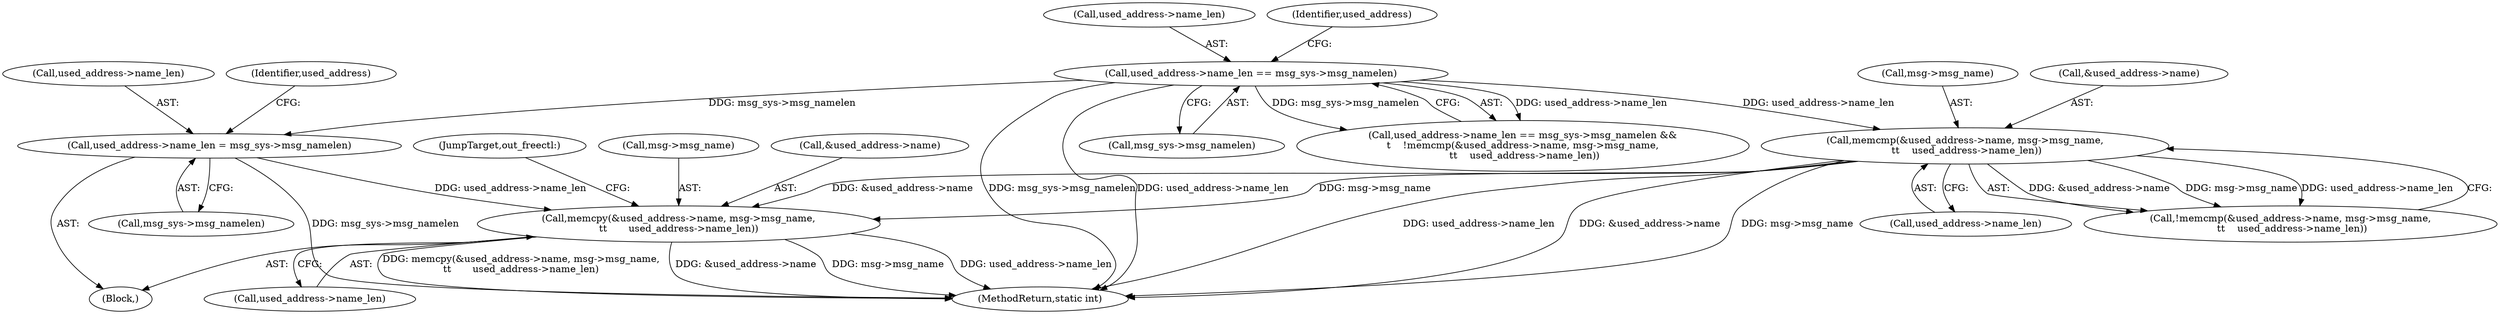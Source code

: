 digraph "0_linux_bc909d9ddbf7778371e36a651d6e4194b1cc7d4c@API" {
"1000396" [label="(Call,memcpy(&used_address->name, msg->msg_name,\n\t\t       used_address->name_len))"];
"1000357" [label="(Call,memcmp(&used_address->name, msg->msg_name,\n \t\t    used_address->name_len))"];
"1000349" [label="(Call,used_address->name_len == msg_sys->msg_namelen)"];
"1000389" [label="(Call,used_address->name_len = msg_sys->msg_namelen)"];
"1000393" [label="(Call,msg_sys->msg_namelen)"];
"1000432" [label="(MethodReturn,static int)"];
"1000397" [label="(Call,&used_address->name)"];
"1000353" [label="(Call,msg_sys->msg_namelen)"];
"1000390" [label="(Call,used_address->name_len)"];
"1000399" [label="(Identifier,used_address)"];
"1000404" [label="(Call,used_address->name_len)"];
"1000389" [label="(Call,used_address->name_len = msg_sys->msg_namelen)"];
"1000348" [label="(Call,used_address->name_len == msg_sys->msg_namelen &&\n\t    !memcmp(&used_address->name, msg->msg_name,\n \t\t    used_address->name_len))"];
"1000365" [label="(Call,used_address->name_len)"];
"1000357" [label="(Call,memcmp(&used_address->name, msg->msg_name,\n \t\t    used_address->name_len))"];
"1000358" [label="(Call,&used_address->name)"];
"1000407" [label="(JumpTarget,out_freectl:)"];
"1000356" [label="(Call,!memcmp(&used_address->name, msg->msg_name,\n \t\t    used_address->name_len))"];
"1000350" [label="(Call,used_address->name_len)"];
"1000349" [label="(Call,used_address->name_len == msg_sys->msg_namelen)"];
"1000388" [label="(Block,)"];
"1000362" [label="(Call,msg->msg_name)"];
"1000401" [label="(Call,msg->msg_name)"];
"1000360" [label="(Identifier,used_address)"];
"1000396" [label="(Call,memcpy(&used_address->name, msg->msg_name,\n\t\t       used_address->name_len))"];
"1000396" -> "1000388"  [label="AST: "];
"1000396" -> "1000404"  [label="CFG: "];
"1000397" -> "1000396"  [label="AST: "];
"1000401" -> "1000396"  [label="AST: "];
"1000404" -> "1000396"  [label="AST: "];
"1000407" -> "1000396"  [label="CFG: "];
"1000396" -> "1000432"  [label="DDG: memcpy(&used_address->name, msg->msg_name,\n\t\t       used_address->name_len)"];
"1000396" -> "1000432"  [label="DDG: &used_address->name"];
"1000396" -> "1000432"  [label="DDG: msg->msg_name"];
"1000396" -> "1000432"  [label="DDG: used_address->name_len"];
"1000357" -> "1000396"  [label="DDG: &used_address->name"];
"1000357" -> "1000396"  [label="DDG: msg->msg_name"];
"1000389" -> "1000396"  [label="DDG: used_address->name_len"];
"1000357" -> "1000356"  [label="AST: "];
"1000357" -> "1000365"  [label="CFG: "];
"1000358" -> "1000357"  [label="AST: "];
"1000362" -> "1000357"  [label="AST: "];
"1000365" -> "1000357"  [label="AST: "];
"1000356" -> "1000357"  [label="CFG: "];
"1000357" -> "1000432"  [label="DDG: used_address->name_len"];
"1000357" -> "1000432"  [label="DDG: &used_address->name"];
"1000357" -> "1000432"  [label="DDG: msg->msg_name"];
"1000357" -> "1000356"  [label="DDG: &used_address->name"];
"1000357" -> "1000356"  [label="DDG: msg->msg_name"];
"1000357" -> "1000356"  [label="DDG: used_address->name_len"];
"1000349" -> "1000357"  [label="DDG: used_address->name_len"];
"1000349" -> "1000348"  [label="AST: "];
"1000349" -> "1000353"  [label="CFG: "];
"1000350" -> "1000349"  [label="AST: "];
"1000353" -> "1000349"  [label="AST: "];
"1000360" -> "1000349"  [label="CFG: "];
"1000348" -> "1000349"  [label="CFG: "];
"1000349" -> "1000432"  [label="DDG: msg_sys->msg_namelen"];
"1000349" -> "1000432"  [label="DDG: used_address->name_len"];
"1000349" -> "1000348"  [label="DDG: used_address->name_len"];
"1000349" -> "1000348"  [label="DDG: msg_sys->msg_namelen"];
"1000349" -> "1000389"  [label="DDG: msg_sys->msg_namelen"];
"1000389" -> "1000388"  [label="AST: "];
"1000389" -> "1000393"  [label="CFG: "];
"1000390" -> "1000389"  [label="AST: "];
"1000393" -> "1000389"  [label="AST: "];
"1000399" -> "1000389"  [label="CFG: "];
"1000389" -> "1000432"  [label="DDG: msg_sys->msg_namelen"];
}
